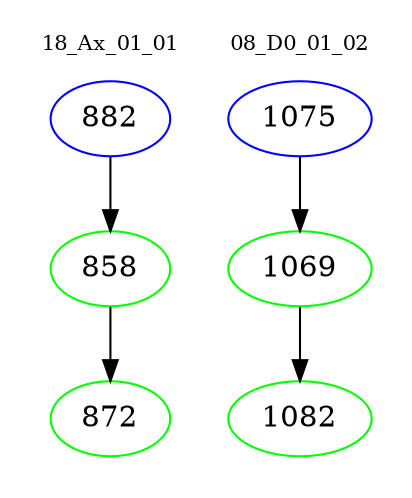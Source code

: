 digraph{
subgraph cluster_0 {
color = white
label = "18_Ax_01_01";
fontsize=10;
T0_882 [label="882", color="blue"]
T0_882 -> T0_858 [color="black"]
T0_858 [label="858", color="green"]
T0_858 -> T0_872 [color="black"]
T0_872 [label="872", color="green"]
}
subgraph cluster_1 {
color = white
label = "08_D0_01_02";
fontsize=10;
T1_1075 [label="1075", color="blue"]
T1_1075 -> T1_1069 [color="black"]
T1_1069 [label="1069", color="green"]
T1_1069 -> T1_1082 [color="black"]
T1_1082 [label="1082", color="green"]
}
}
